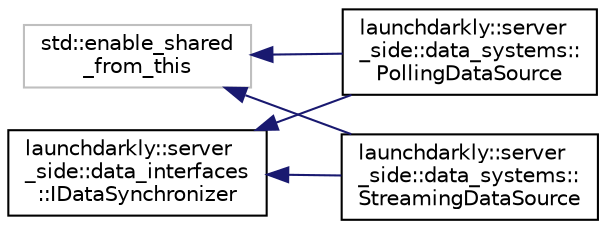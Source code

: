 digraph "Graphical Class Hierarchy"
{
 // LATEX_PDF_SIZE
  edge [fontname="Helvetica",fontsize="10",labelfontname="Helvetica",labelfontsize="10"];
  node [fontname="Helvetica",fontsize="10",shape=record];
  rankdir="LR";
  Node51 [label="std::enable_shared\l_from_this",height=0.2,width=0.4,color="grey75", fillcolor="white", style="filled",tooltip=" "];
  Node51 -> Node0 [dir="back",color="midnightblue",fontsize="10",style="solid",fontname="Helvetica"];
  Node0 [label="launchdarkly::server\l_side::data_systems::\lPollingDataSource",height=0.2,width=0.4,color="black", fillcolor="white", style="filled",URL="$classlaunchdarkly_1_1server__side_1_1data__systems_1_1PollingDataSource.html",tooltip=" "];
  Node51 -> Node53 [dir="back",color="midnightblue",fontsize="10",style="solid",fontname="Helvetica"];
  Node53 [label="launchdarkly::server\l_side::data_systems::\lStreamingDataSource",height=0.2,width=0.4,color="black", fillcolor="white", style="filled",URL="$classlaunchdarkly_1_1server__side_1_1data__systems_1_1StreamingDataSource.html",tooltip=" "];
  Node87 [label="launchdarkly::server\l_side::data_interfaces\l::IDataSynchronizer",height=0.2,width=0.4,color="black", fillcolor="white", style="filled",URL="$classlaunchdarkly_1_1server__side_1_1data__interfaces_1_1IDataSynchronizer.html",tooltip="IDataSynchronizer obtains data via a background synchronization mechanism, updating an IDestination w..."];
  Node87 -> Node0 [dir="back",color="midnightblue",fontsize="10",style="solid",fontname="Helvetica"];
  Node87 -> Node53 [dir="back",color="midnightblue",fontsize="10",style="solid",fontname="Helvetica"];
}
